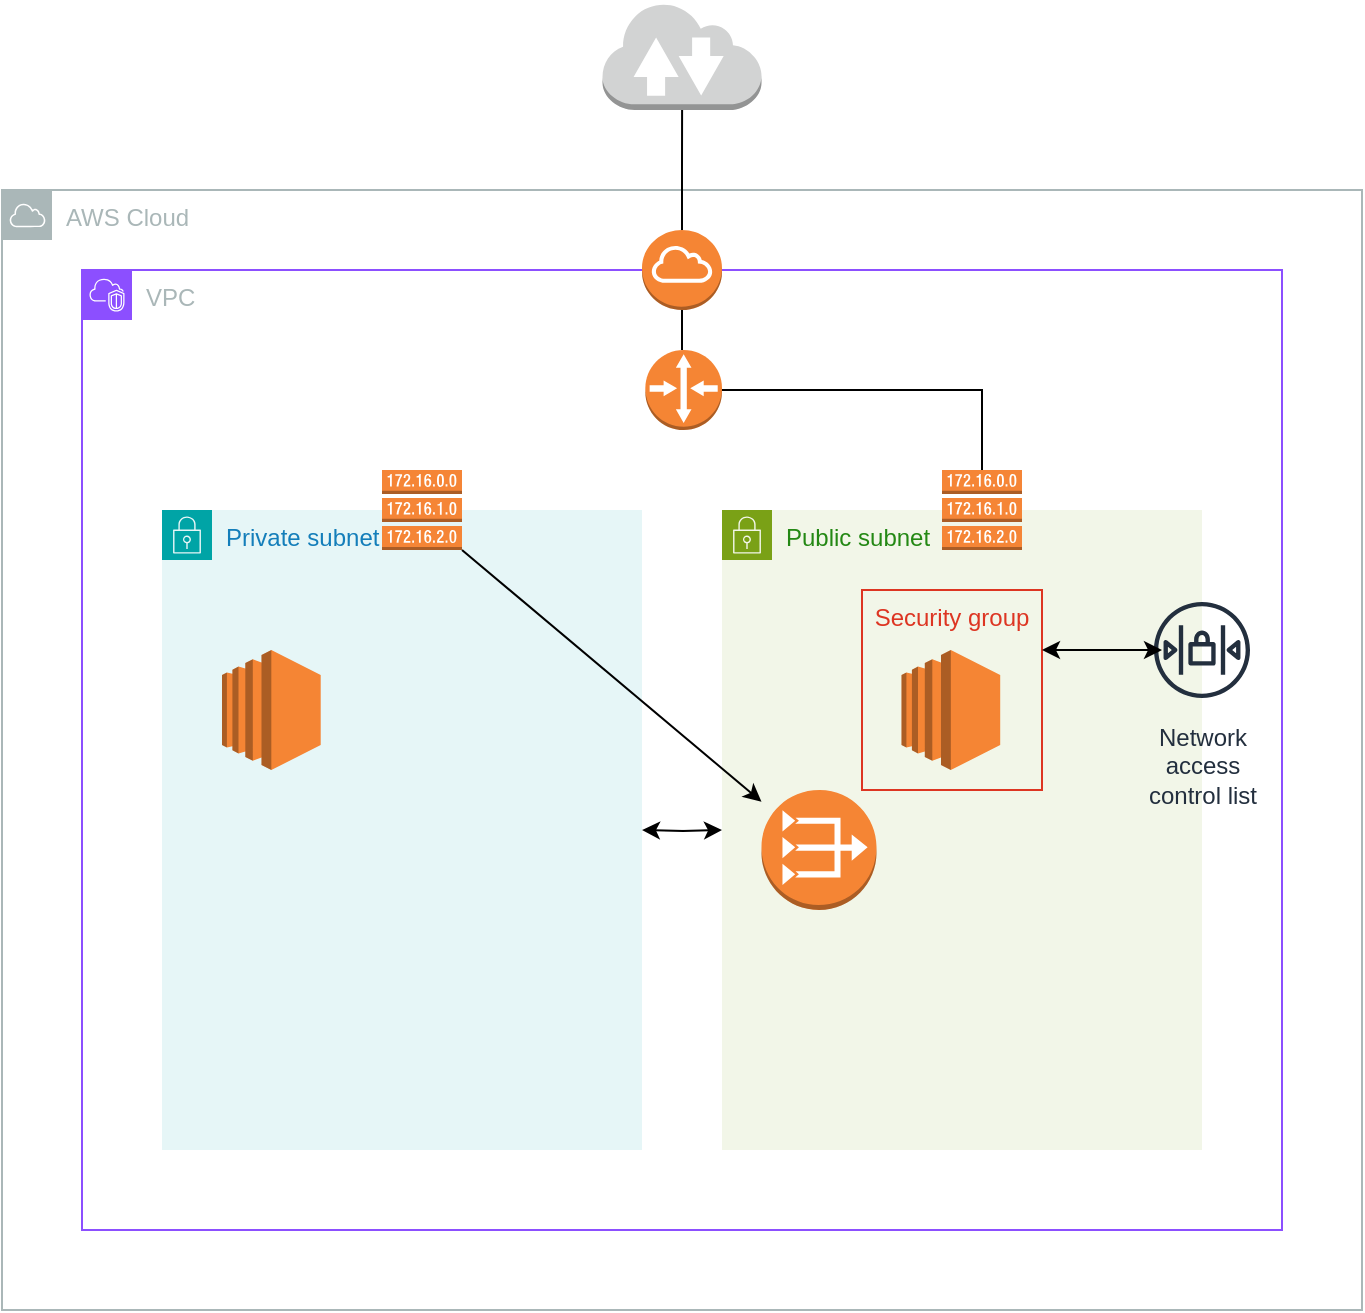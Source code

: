 <mxfile version="24.7.17">
  <diagram name="Page-1" id="nknnI3kh3MSq-ov-9Ouf">
    <mxGraphModel dx="1695" dy="2125" grid="1" gridSize="10" guides="1" tooltips="1" connect="1" arrows="1" fold="1" page="1" pageScale="1" pageWidth="850" pageHeight="1100" math="0" shadow="0">
      <root>
        <mxCell id="0" />
        <mxCell id="1" parent="0" />
        <mxCell id="Hsht_LCR7q0CrtBd5Lyf-4" value="Public subnet" style="points=[[0,0],[0.25,0],[0.5,0],[0.75,0],[1,0],[1,0.25],[1,0.5],[1,0.75],[1,1],[0.75,1],[0.5,1],[0.25,1],[0,1],[0,0.75],[0,0.5],[0,0.25]];outlineConnect=0;gradientColor=none;html=1;whiteSpace=wrap;fontSize=12;fontStyle=0;container=1;pointerEvents=0;collapsible=0;recursiveResize=0;shape=mxgraph.aws4.group;grIcon=mxgraph.aws4.group_security_group;grStroke=0;strokeColor=#7AA116;fillColor=#F2F6E8;verticalAlign=top;align=left;spacingLeft=30;fontColor=#248814;dashed=0;" parent="1" vertex="1">
          <mxGeometry x="400" y="200" width="240" height="320" as="geometry" />
        </mxCell>
        <mxCell id="Hsht_LCR7q0CrtBd5Lyf-2" value="AWS Cloud" style="sketch=0;outlineConnect=0;gradientColor=none;html=1;whiteSpace=wrap;fontSize=12;fontStyle=0;shape=mxgraph.aws4.group;grIcon=mxgraph.aws4.group_aws_cloud;strokeColor=#AAB7B8;fillColor=none;verticalAlign=top;align=left;spacingLeft=30;fontColor=#AAB7B8;dashed=0;movable=0;resizable=0;rotatable=0;deletable=0;editable=0;locked=1;connectable=0;" parent="1" vertex="1">
          <mxGeometry x="40" y="40" width="680" height="560" as="geometry" />
        </mxCell>
        <mxCell id="Hsht_LCR7q0CrtBd5Lyf-1" value="VPC" style="points=[[0,0],[0.25,0],[0.5,0],[0.75,0],[1,0],[1,0.25],[1,0.5],[1,0.75],[1,1],[0.75,1],[0.5,1],[0.25,1],[0,1],[0,0.75],[0,0.5],[0,0.25]];outlineConnect=0;gradientColor=none;html=1;whiteSpace=wrap;fontSize=12;fontStyle=0;container=1;pointerEvents=0;collapsible=0;recursiveResize=0;shape=mxgraph.aws4.group;grIcon=mxgraph.aws4.group_vpc2;strokeColor=#8C4FFF;fillColor=none;verticalAlign=top;align=left;spacingLeft=30;fontColor=#AAB7B8;dashed=0;movable=0;resizable=0;rotatable=0;deletable=0;editable=0;locked=1;connectable=0;" parent="1" vertex="1">
          <mxGeometry x="80" y="80" width="600" height="480" as="geometry" />
        </mxCell>
        <mxCell id="Hsht_LCR7q0CrtBd5Lyf-3" value="Private subnet" style="points=[[0,0],[0.25,0],[0.5,0],[0.75,0],[1,0],[1,0.25],[1,0.5],[1,0.75],[1,1],[0.75,1],[0.5,1],[0.25,1],[0,1],[0,0.75],[0,0.5],[0,0.25]];outlineConnect=0;gradientColor=none;html=1;whiteSpace=wrap;fontSize=12;fontStyle=0;container=1;pointerEvents=0;collapsible=0;recursiveResize=0;shape=mxgraph.aws4.group;grIcon=mxgraph.aws4.group_security_group;grStroke=0;strokeColor=#00A4A6;fillColor=#E6F6F7;verticalAlign=top;align=left;spacingLeft=30;fontColor=#147EBA;dashed=0;" parent="1" vertex="1">
          <mxGeometry x="120" y="200" width="240" height="320" as="geometry" />
        </mxCell>
        <mxCell id="3" value="" style="outlineConnect=0;dashed=0;verticalLabelPosition=bottom;verticalAlign=top;align=center;html=1;shape=mxgraph.aws3.route_table;fillColor=#F58536;gradientColor=none;" parent="Hsht_LCR7q0CrtBd5Lyf-3" vertex="1">
          <mxGeometry x="110" y="-20" width="40" height="40" as="geometry" />
        </mxCell>
        <mxCell id="Hsht_LCR7q0CrtBd5Lyf-9" value="" style="edgeStyle=orthogonalEdgeStyle;rounded=0;orthogonalLoop=1;jettySize=auto;html=1;endArrow=none;endFill=0;" parent="1" source="Hsht_LCR7q0CrtBd5Lyf-6" target="Hsht_LCR7q0CrtBd5Lyf-8" edge="1">
          <mxGeometry relative="1" as="geometry" />
        </mxCell>
        <mxCell id="Hsht_LCR7q0CrtBd5Lyf-16" style="edgeStyle=orthogonalEdgeStyle;rounded=0;orthogonalLoop=1;jettySize=auto;html=1;endArrow=none;endFill=0;" parent="1" source="Hsht_LCR7q0CrtBd5Lyf-6" target="Hsht_LCR7q0CrtBd5Lyf-15" edge="1">
          <mxGeometry relative="1" as="geometry" />
        </mxCell>
        <mxCell id="Hsht_LCR7q0CrtBd5Lyf-6" value="" style="outlineConnect=0;dashed=0;verticalLabelPosition=bottom;verticalAlign=top;align=center;html=1;shape=mxgraph.aws3.internet_gateway;fillColor=#F58534;gradientColor=none;" parent="1" vertex="1">
          <mxGeometry x="360" y="60" width="40" height="40" as="geometry" />
        </mxCell>
        <mxCell id="Hsht_LCR7q0CrtBd5Lyf-7" value="" style="outlineConnect=0;dashed=0;verticalLabelPosition=bottom;verticalAlign=top;align=center;html=1;shape=mxgraph.aws3.route_table;fillColor=#F58536;gradientColor=none;" parent="1" vertex="1">
          <mxGeometry x="510" y="180" width="40" height="40" as="geometry" />
        </mxCell>
        <mxCell id="Hsht_LCR7q0CrtBd5Lyf-10" value="" style="edgeStyle=orthogonalEdgeStyle;rounded=0;orthogonalLoop=1;jettySize=auto;html=1;endArrow=none;endFill=0;" parent="1" source="Hsht_LCR7q0CrtBd5Lyf-8" target="Hsht_LCR7q0CrtBd5Lyf-7" edge="1">
          <mxGeometry relative="1" as="geometry" />
        </mxCell>
        <mxCell id="Hsht_LCR7q0CrtBd5Lyf-8" value="" style="outlineConnect=0;dashed=0;verticalLabelPosition=bottom;verticalAlign=top;align=center;html=1;shape=mxgraph.aws3.router;fillColor=#F58534;gradientColor=none;" parent="1" vertex="1">
          <mxGeometry x="361.67" y="120" width="38.33" height="40" as="geometry" />
        </mxCell>
        <mxCell id="Hsht_LCR7q0CrtBd5Lyf-15" value="" style="outlineConnect=0;dashed=0;verticalLabelPosition=bottom;verticalAlign=top;align=center;html=1;shape=mxgraph.aws3.internet_2;fillColor=#D2D3D3;gradientColor=none;" parent="1" vertex="1">
          <mxGeometry x="340.25" y="-54" width="79.5" height="54" as="geometry" />
        </mxCell>
        <mxCell id="PG5Iqq8iYJYchj6Sehwx-11" value="" style="outlineConnect=0;dashed=0;verticalLabelPosition=bottom;verticalAlign=top;align=center;html=1;shape=mxgraph.aws3.ec2;fillColor=#F58534;gradientColor=none;" parent="1" vertex="1">
          <mxGeometry x="150" y="270" width="49.35" height="60" as="geometry" />
        </mxCell>
        <mxCell id="PG5Iqq8iYJYchj6Sehwx-12" value="" style="outlineConnect=0;dashed=0;verticalLabelPosition=bottom;verticalAlign=top;align=center;html=1;shape=mxgraph.aws3.vpc_nat_gateway;fillColor=#F58534;gradientColor=none;" parent="1" vertex="1">
          <mxGeometry x="419.75" y="340" width="57.5" height="60" as="geometry" />
        </mxCell>
        <mxCell id="PG5Iqq8iYJYchj6Sehwx-13" value="" style="edgeStyle=none;html=1;exitX=1;exitY=1;exitDx=0;exitDy=0;exitPerimeter=0;" parent="1" target="PG5Iqq8iYJYchj6Sehwx-12" edge="1">
          <mxGeometry relative="1" as="geometry">
            <mxPoint x="350" y="200" as="targetPoint" />
            <mxPoint x="270" y="220" as="sourcePoint" />
          </mxGeometry>
        </mxCell>
        <mxCell id="PG5Iqq8iYJYchj6Sehwx-14" value="" style="edgeStyle=orthogonalEdgeStyle;rounded=0;orthogonalLoop=1;jettySize=auto;html=1;startArrow=classic;startFill=1;" parent="1" edge="1">
          <mxGeometry relative="1" as="geometry">
            <mxPoint x="360" y="360" as="targetPoint" />
            <mxPoint x="400" y="360" as="sourcePoint" />
          </mxGeometry>
        </mxCell>
        <mxCell id="h4GD10iOBAzKLX2CJWJd-3" value="Network&#xa;access&#xa;control list" style="sketch=0;outlineConnect=0;fontColor=#232F3E;gradientColor=none;strokeColor=#232F3E;fillColor=none;dashed=0;verticalLabelPosition=bottom;verticalAlign=top;align=center;html=1;fontSize=12;fontStyle=0;aspect=fixed;shape=mxgraph.aws4.resourceIcon;resIcon=mxgraph.aws4.network_access_control_list;" vertex="1" parent="1">
          <mxGeometry x="610" y="240" width="60" height="60" as="geometry" />
        </mxCell>
        <mxCell id="h4GD10iOBAzKLX2CJWJd-4" value="Security group" style="fillColor=none;strokeColor=#DD3522;verticalAlign=top;fontStyle=0;fontColor=#DD3522;" vertex="1" parent="1">
          <mxGeometry x="470" y="240" width="90" height="100" as="geometry" />
        </mxCell>
        <mxCell id="h4GD10iOBAzKLX2CJWJd-5" value="" style="outlineConnect=0;dashed=0;verticalLabelPosition=bottom;verticalAlign=top;align=center;html=1;shape=mxgraph.aws3.ec2;fillColor=#F58534;gradientColor=none;" vertex="1" parent="1">
          <mxGeometry x="489.75" y="270" width="49.35" height="60" as="geometry" />
        </mxCell>
        <mxCell id="h4GD10iOBAzKLX2CJWJd-6" value="" style="edgeStyle=none;html=1;startArrow=classic;startFill=1;" edge="1" parent="1">
          <mxGeometry relative="1" as="geometry">
            <mxPoint x="560" y="270" as="targetPoint" />
            <mxPoint x="620" y="270" as="sourcePoint" />
          </mxGeometry>
        </mxCell>
      </root>
    </mxGraphModel>
  </diagram>
</mxfile>
